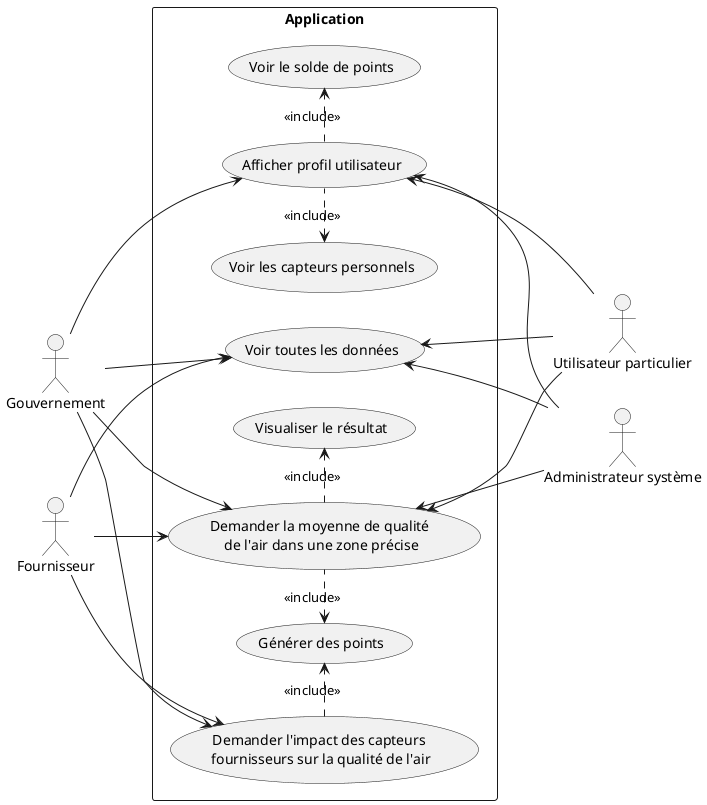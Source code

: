 @startuml

left to right direction
' skinparam linetype polyline

' Acteurs
actor "Administrateur système" as admin
actor "Gouvernement" as gouv
actor "Fournisseur" as fourn
actor "Utilisateur particulier" as user


rectangle Application {
    usecase "Demander la moyenne de qualité \nde l'air dans une zone précise" as demanderQualiteZone
    usecase "Visualiser le résultat" as visuRes
    usecase "Générer des points" as genPoints

    usecase "Afficher profil utilisateur" as showProfile
    usecase "Voir le solde de points" as showPoints
    usecase "Voir les capteurs personnels" as showUserSensors

    usecase "Demander l'impact des capteurs \nfournisseurs sur la qualité de l'air" as demanderImpact
    usecase "Voir toutes les données" as showData
}


gouv --> demanderQualiteZone
fourn --> demanderQualiteZone
user -u-> demanderQualiteZone
admin -u-> demanderQualiteZone

gouv -->  showData
fourn --> showData
user -u-> showData
admin -u-> showData

demanderQualiteZone .r.> visuRes : <<include>>
demanderQualiteZone .l.> genPoints : <<include>>

gouv -->  showProfile
admin -u-> showProfile
user -u-> showProfile

showProfile .> showPoints : <<include>>
showProfile .l.> showUserSensors : <<include>>

gouv --> demanderImpact
fourn --> demanderImpact

demanderImpact .> genPoints : <<include>>

@enduml
